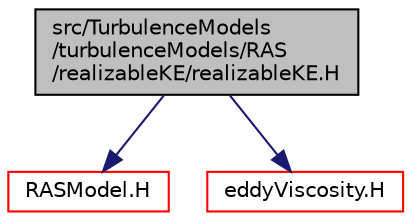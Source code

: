 digraph "src/TurbulenceModels/turbulenceModels/RAS/realizableKE/realizableKE.H"
{
  bgcolor="transparent";
  edge [fontname="Helvetica",fontsize="10",labelfontname="Helvetica",labelfontsize="10"];
  node [fontname="Helvetica",fontsize="10",shape=record];
  Node0 [label="src/TurbulenceModels\l/turbulenceModels/RAS\l/realizableKE/realizableKE.H",height=0.2,width=0.4,color="black", fillcolor="grey75", style="filled", fontcolor="black"];
  Node0 -> Node1 [color="midnightblue",fontsize="10",style="solid",fontname="Helvetica"];
  Node1 [label="RASModel.H",height=0.2,width=0.4,color="red",URL="$a18179.html"];
  Node0 -> Node329 [color="midnightblue",fontsize="10",style="solid",fontname="Helvetica"];
  Node329 [label="eddyViscosity.H",height=0.2,width=0.4,color="red",URL="$a17915.html"];
}
